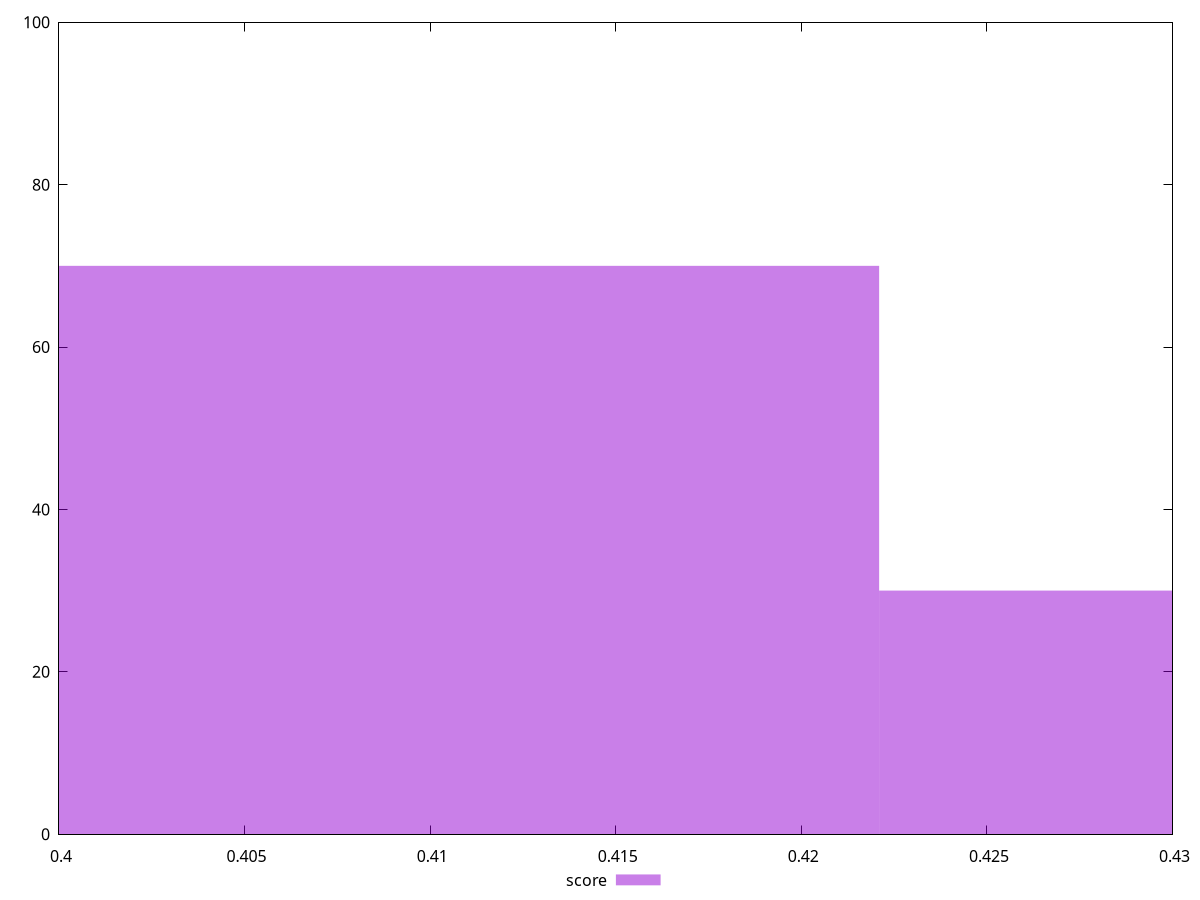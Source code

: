 reset

$score <<EOF
0.4106880593186839 70
0.43350406261416635 30
EOF

set key outside below
set boxwidth 0.02281600329548244
set xrange [0.4:0.43]
set yrange [0:100]
set trange [0:100]
set style fill transparent solid 0.5 noborder
set terminal svg size 640, 490 enhanced background rgb 'white'
set output "report_00018_2021-02-10T15-25-16.877Z/render-blocking-resources/samples/pages/score/histogram.svg"

plot $score title "score" with boxes

reset
